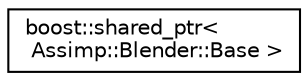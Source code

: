 digraph "Graphical Class Hierarchy"
{
  edge [fontname="Helvetica",fontsize="10",labelfontname="Helvetica",labelfontsize="10"];
  node [fontname="Helvetica",fontsize="10",shape=record];
  rankdir="LR";
  Node1 [label="boost::shared_ptr\<\l Assimp::Blender::Base \>",height=0.2,width=0.4,color="black", fillcolor="white", style="filled",URL="$classboost_1_1shared__ptr.html"];
}
